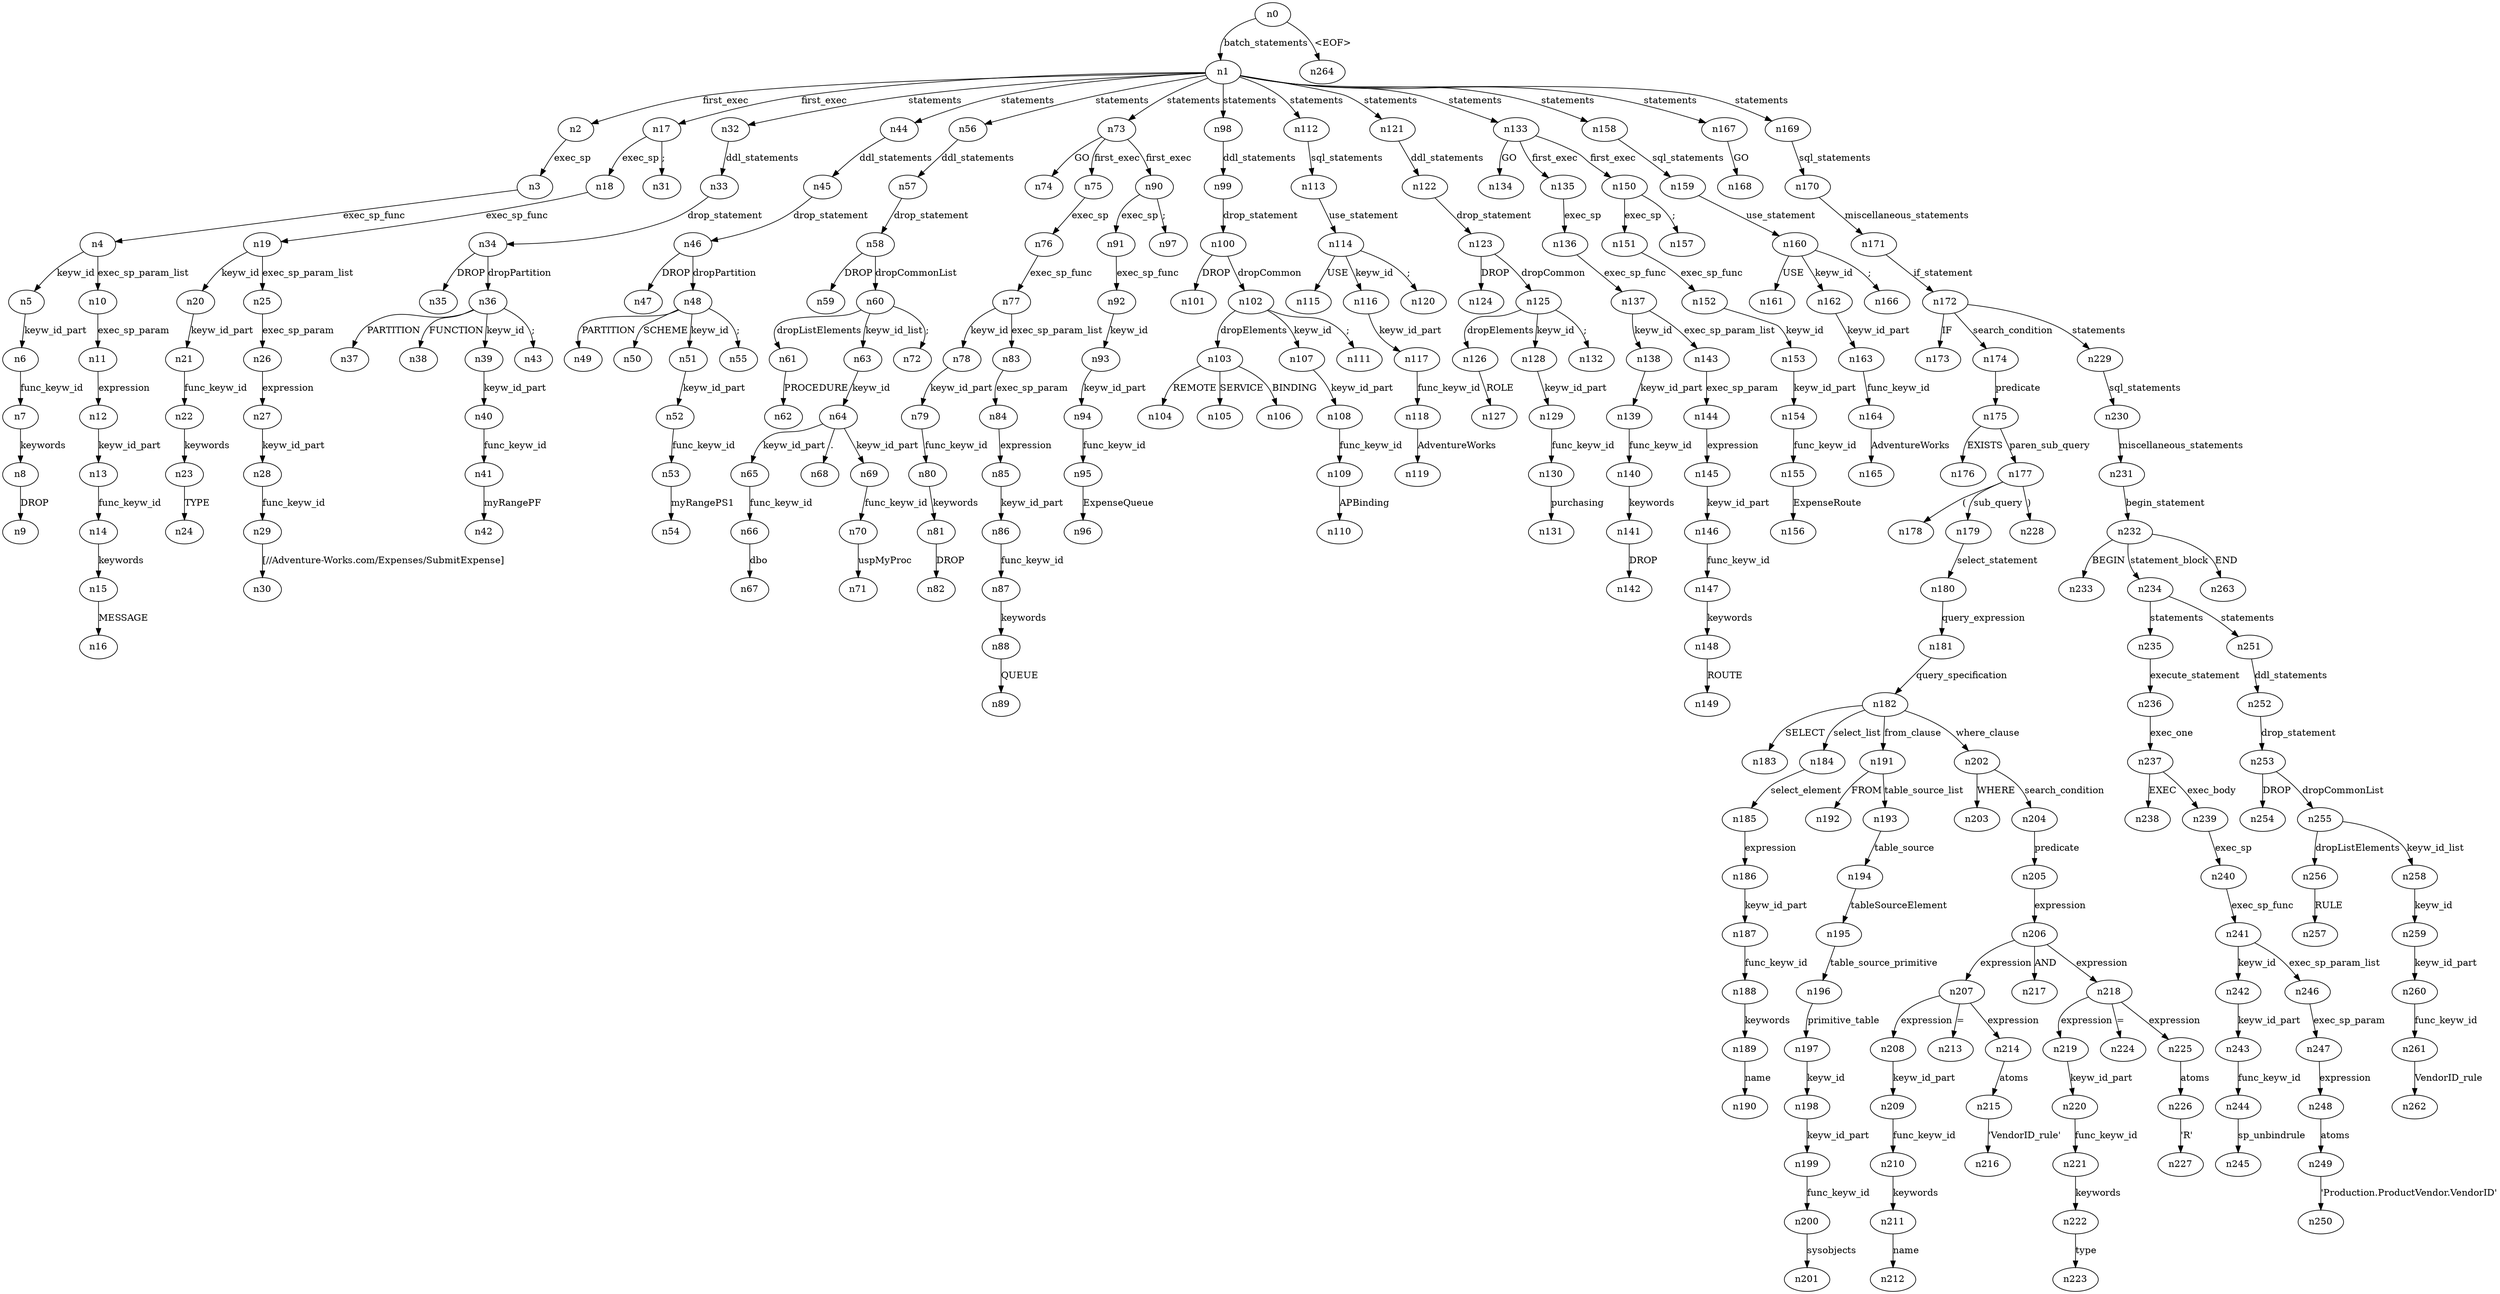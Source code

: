 digraph ParseTree {
  n0 -> n1 [label="batch_statements"];
  n1 -> n2 [label="first_exec"];
  n2 -> n3 [label="exec_sp"];
  n3 -> n4 [label="exec_sp_func"];
  n4 -> n5 [label="keyw_id"];
  n5 -> n6 [label="keyw_id_part"];
  n6 -> n7 [label="func_keyw_id"];
  n7 -> n8 [label="keywords"];
  n8 -> n9 [label="DROP"];
  n4 -> n10 [label="exec_sp_param_list"];
  n10 -> n11 [label="exec_sp_param"];
  n11 -> n12 [label="expression"];
  n12 -> n13 [label="keyw_id_part"];
  n13 -> n14 [label="func_keyw_id"];
  n14 -> n15 [label="keywords"];
  n15 -> n16 [label="MESSAGE"];
  n1 -> n17 [label="first_exec"];
  n17 -> n18 [label="exec_sp"];
  n18 -> n19 [label="exec_sp_func"];
  n19 -> n20 [label="keyw_id"];
  n20 -> n21 [label="keyw_id_part"];
  n21 -> n22 [label="func_keyw_id"];
  n22 -> n23 [label="keywords"];
  n23 -> n24 [label="TYPE"];
  n19 -> n25 [label="exec_sp_param_list"];
  n25 -> n26 [label="exec_sp_param"];
  n26 -> n27 [label="expression"];
  n27 -> n28 [label="keyw_id_part"];
  n28 -> n29 [label="func_keyw_id"];
  n29 -> n30 [label="[//Adventure-Works.com/Expenses/SubmitExpense]"];
  n17 -> n31 [label=";"];
  n1 -> n32 [label="statements"];
  n32 -> n33 [label="ddl_statements"];
  n33 -> n34 [label="drop_statement"];
  n34 -> n35 [label="DROP"];
  n34 -> n36 [label="dropPartition"];
  n36 -> n37 [label="PARTITION"];
  n36 -> n38 [label="FUNCTION"];
  n36 -> n39 [label="keyw_id"];
  n39 -> n40 [label="keyw_id_part"];
  n40 -> n41 [label="func_keyw_id"];
  n41 -> n42 [label="myRangePF"];
  n36 -> n43 [label=";"];
  n1 -> n44 [label="statements"];
  n44 -> n45 [label="ddl_statements"];
  n45 -> n46 [label="drop_statement"];
  n46 -> n47 [label="DROP"];
  n46 -> n48 [label="dropPartition"];
  n48 -> n49 [label="PARTITION"];
  n48 -> n50 [label="SCHEME"];
  n48 -> n51 [label="keyw_id"];
  n51 -> n52 [label="keyw_id_part"];
  n52 -> n53 [label="func_keyw_id"];
  n53 -> n54 [label="myRangePS1"];
  n48 -> n55 [label=";"];
  n1 -> n56 [label="statements"];
  n56 -> n57 [label="ddl_statements"];
  n57 -> n58 [label="drop_statement"];
  n58 -> n59 [label="DROP"];
  n58 -> n60 [label="dropCommonList"];
  n60 -> n61 [label="dropListElements"];
  n61 -> n62 [label="PROCEDURE"];
  n60 -> n63 [label="keyw_id_list"];
  n63 -> n64 [label="keyw_id"];
  n64 -> n65 [label="keyw_id_part"];
  n65 -> n66 [label="func_keyw_id"];
  n66 -> n67 [label="dbo"];
  n64 -> n68 [label="."];
  n64 -> n69 [label="keyw_id_part"];
  n69 -> n70 [label="func_keyw_id"];
  n70 -> n71 [label="uspMyProc"];
  n60 -> n72 [label=";"];
  n1 -> n73 [label="statements"];
  n73 -> n74 [label="GO"];
  n73 -> n75 [label="first_exec"];
  n75 -> n76 [label="exec_sp"];
  n76 -> n77 [label="exec_sp_func"];
  n77 -> n78 [label="keyw_id"];
  n78 -> n79 [label="keyw_id_part"];
  n79 -> n80 [label="func_keyw_id"];
  n80 -> n81 [label="keywords"];
  n81 -> n82 [label="DROP"];
  n77 -> n83 [label="exec_sp_param_list"];
  n83 -> n84 [label="exec_sp_param"];
  n84 -> n85 [label="expression"];
  n85 -> n86 [label="keyw_id_part"];
  n86 -> n87 [label="func_keyw_id"];
  n87 -> n88 [label="keywords"];
  n88 -> n89 [label="QUEUE"];
  n73 -> n90 [label="first_exec"];
  n90 -> n91 [label="exec_sp"];
  n91 -> n92 [label="exec_sp_func"];
  n92 -> n93 [label="keyw_id"];
  n93 -> n94 [label="keyw_id_part"];
  n94 -> n95 [label="func_keyw_id"];
  n95 -> n96 [label="ExpenseQueue"];
  n90 -> n97 [label=";"];
  n1 -> n98 [label="statements"];
  n98 -> n99 [label="ddl_statements"];
  n99 -> n100 [label="drop_statement"];
  n100 -> n101 [label="DROP"];
  n100 -> n102 [label="dropCommon"];
  n102 -> n103 [label="dropElements"];
  n103 -> n104 [label="REMOTE"];
  n103 -> n105 [label="SERVICE"];
  n103 -> n106 [label="BINDING"];
  n102 -> n107 [label="keyw_id"];
  n107 -> n108 [label="keyw_id_part"];
  n108 -> n109 [label="func_keyw_id"];
  n109 -> n110 [label="APBinding"];
  n102 -> n111 [label=";"];
  n1 -> n112 [label="statements"];
  n112 -> n113 [label="sql_statements"];
  n113 -> n114 [label="use_statement"];
  n114 -> n115 [label="USE"];
  n114 -> n116 [label="keyw_id"];
  n116 -> n117 [label="keyw_id_part"];
  n117 -> n118 [label="func_keyw_id"];
  n118 -> n119 [label="AdventureWorks"];
  n114 -> n120 [label=";"];
  n1 -> n121 [label="statements"];
  n121 -> n122 [label="ddl_statements"];
  n122 -> n123 [label="drop_statement"];
  n123 -> n124 [label="DROP"];
  n123 -> n125 [label="dropCommon"];
  n125 -> n126 [label="dropElements"];
  n126 -> n127 [label="ROLE"];
  n125 -> n128 [label="keyw_id"];
  n128 -> n129 [label="keyw_id_part"];
  n129 -> n130 [label="func_keyw_id"];
  n130 -> n131 [label="purchasing"];
  n125 -> n132 [label=";"];
  n1 -> n133 [label="statements"];
  n133 -> n134 [label="GO"];
  n133 -> n135 [label="first_exec"];
  n135 -> n136 [label="exec_sp"];
  n136 -> n137 [label="exec_sp_func"];
  n137 -> n138 [label="keyw_id"];
  n138 -> n139 [label="keyw_id_part"];
  n139 -> n140 [label="func_keyw_id"];
  n140 -> n141 [label="keywords"];
  n141 -> n142 [label="DROP"];
  n137 -> n143 [label="exec_sp_param_list"];
  n143 -> n144 [label="exec_sp_param"];
  n144 -> n145 [label="expression"];
  n145 -> n146 [label="keyw_id_part"];
  n146 -> n147 [label="func_keyw_id"];
  n147 -> n148 [label="keywords"];
  n148 -> n149 [label="ROUTE"];
  n133 -> n150 [label="first_exec"];
  n150 -> n151 [label="exec_sp"];
  n151 -> n152 [label="exec_sp_func"];
  n152 -> n153 [label="keyw_id"];
  n153 -> n154 [label="keyw_id_part"];
  n154 -> n155 [label="func_keyw_id"];
  n155 -> n156 [label="ExpenseRoute"];
  n150 -> n157 [label=";"];
  n1 -> n158 [label="statements"];
  n158 -> n159 [label="sql_statements"];
  n159 -> n160 [label="use_statement"];
  n160 -> n161 [label="USE"];
  n160 -> n162 [label="keyw_id"];
  n162 -> n163 [label="keyw_id_part"];
  n163 -> n164 [label="func_keyw_id"];
  n164 -> n165 [label="AdventureWorks"];
  n160 -> n166 [label=";"];
  n1 -> n167 [label="statements"];
  n167 -> n168 [label="GO"];
  n1 -> n169 [label="statements"];
  n169 -> n170 [label="sql_statements"];
  n170 -> n171 [label="miscellaneous_statements"];
  n171 -> n172 [label="if_statement"];
  n172 -> n173 [label="IF"];
  n172 -> n174 [label="search_condition"];
  n174 -> n175 [label="predicate"];
  n175 -> n176 [label="EXISTS"];
  n175 -> n177 [label="paren_sub_query"];
  n177 -> n178 [label="("];
  n177 -> n179 [label="sub_query"];
  n179 -> n180 [label="select_statement"];
  n180 -> n181 [label="query_expression"];
  n181 -> n182 [label="query_specification"];
  n182 -> n183 [label="SELECT"];
  n182 -> n184 [label="select_list"];
  n184 -> n185 [label="select_element"];
  n185 -> n186 [label="expression"];
  n186 -> n187 [label="keyw_id_part"];
  n187 -> n188 [label="func_keyw_id"];
  n188 -> n189 [label="keywords"];
  n189 -> n190 [label="name"];
  n182 -> n191 [label="from_clause"];
  n191 -> n192 [label="FROM"];
  n191 -> n193 [label="table_source_list"];
  n193 -> n194 [label="table_source"];
  n194 -> n195 [label="tableSourceElement"];
  n195 -> n196 [label="table_source_primitive"];
  n196 -> n197 [label="primitive_table"];
  n197 -> n198 [label="keyw_id"];
  n198 -> n199 [label="keyw_id_part"];
  n199 -> n200 [label="func_keyw_id"];
  n200 -> n201 [label="sysobjects"];
  n182 -> n202 [label="where_clause"];
  n202 -> n203 [label="WHERE"];
  n202 -> n204 [label="search_condition"];
  n204 -> n205 [label="predicate"];
  n205 -> n206 [label="expression"];
  n206 -> n207 [label="expression"];
  n207 -> n208 [label="expression"];
  n208 -> n209 [label="keyw_id_part"];
  n209 -> n210 [label="func_keyw_id"];
  n210 -> n211 [label="keywords"];
  n211 -> n212 [label="name"];
  n207 -> n213 [label="="];
  n207 -> n214 [label="expression"];
  n214 -> n215 [label="atoms"];
  n215 -> n216 [label="'VendorID_rule'"];
  n206 -> n217 [label="AND"];
  n206 -> n218 [label="expression"];
  n218 -> n219 [label="expression"];
  n219 -> n220 [label="keyw_id_part"];
  n220 -> n221 [label="func_keyw_id"];
  n221 -> n222 [label="keywords"];
  n222 -> n223 [label="type"];
  n218 -> n224 [label="="];
  n218 -> n225 [label="expression"];
  n225 -> n226 [label="atoms"];
  n226 -> n227 [label="'R'"];
  n177 -> n228 [label=")"];
  n172 -> n229 [label="statements"];
  n229 -> n230 [label="sql_statements"];
  n230 -> n231 [label="miscellaneous_statements"];
  n231 -> n232 [label="begin_statement"];
  n232 -> n233 [label="BEGIN"];
  n232 -> n234 [label="statement_block"];
  n234 -> n235 [label="statements"];
  n235 -> n236 [label="execute_statement"];
  n236 -> n237 [label="exec_one"];
  n237 -> n238 [label="EXEC"];
  n237 -> n239 [label="exec_body"];
  n239 -> n240 [label="exec_sp"];
  n240 -> n241 [label="exec_sp_func"];
  n241 -> n242 [label="keyw_id"];
  n242 -> n243 [label="keyw_id_part"];
  n243 -> n244 [label="func_keyw_id"];
  n244 -> n245 [label="sp_unbindrule"];
  n241 -> n246 [label="exec_sp_param_list"];
  n246 -> n247 [label="exec_sp_param"];
  n247 -> n248 [label="expression"];
  n248 -> n249 [label="atoms"];
  n249 -> n250 [label="'Production.ProductVendor.VendorID'"];
  n234 -> n251 [label="statements"];
  n251 -> n252 [label="ddl_statements"];
  n252 -> n253 [label="drop_statement"];
  n253 -> n254 [label="DROP"];
  n253 -> n255 [label="dropCommonList"];
  n255 -> n256 [label="dropListElements"];
  n256 -> n257 [label="RULE"];
  n255 -> n258 [label="keyw_id_list"];
  n258 -> n259 [label="keyw_id"];
  n259 -> n260 [label="keyw_id_part"];
  n260 -> n261 [label="func_keyw_id"];
  n261 -> n262 [label="VendorID_rule"];
  n232 -> n263 [label="END"];
  n0 -> n264 [label="<EOF>"];
}